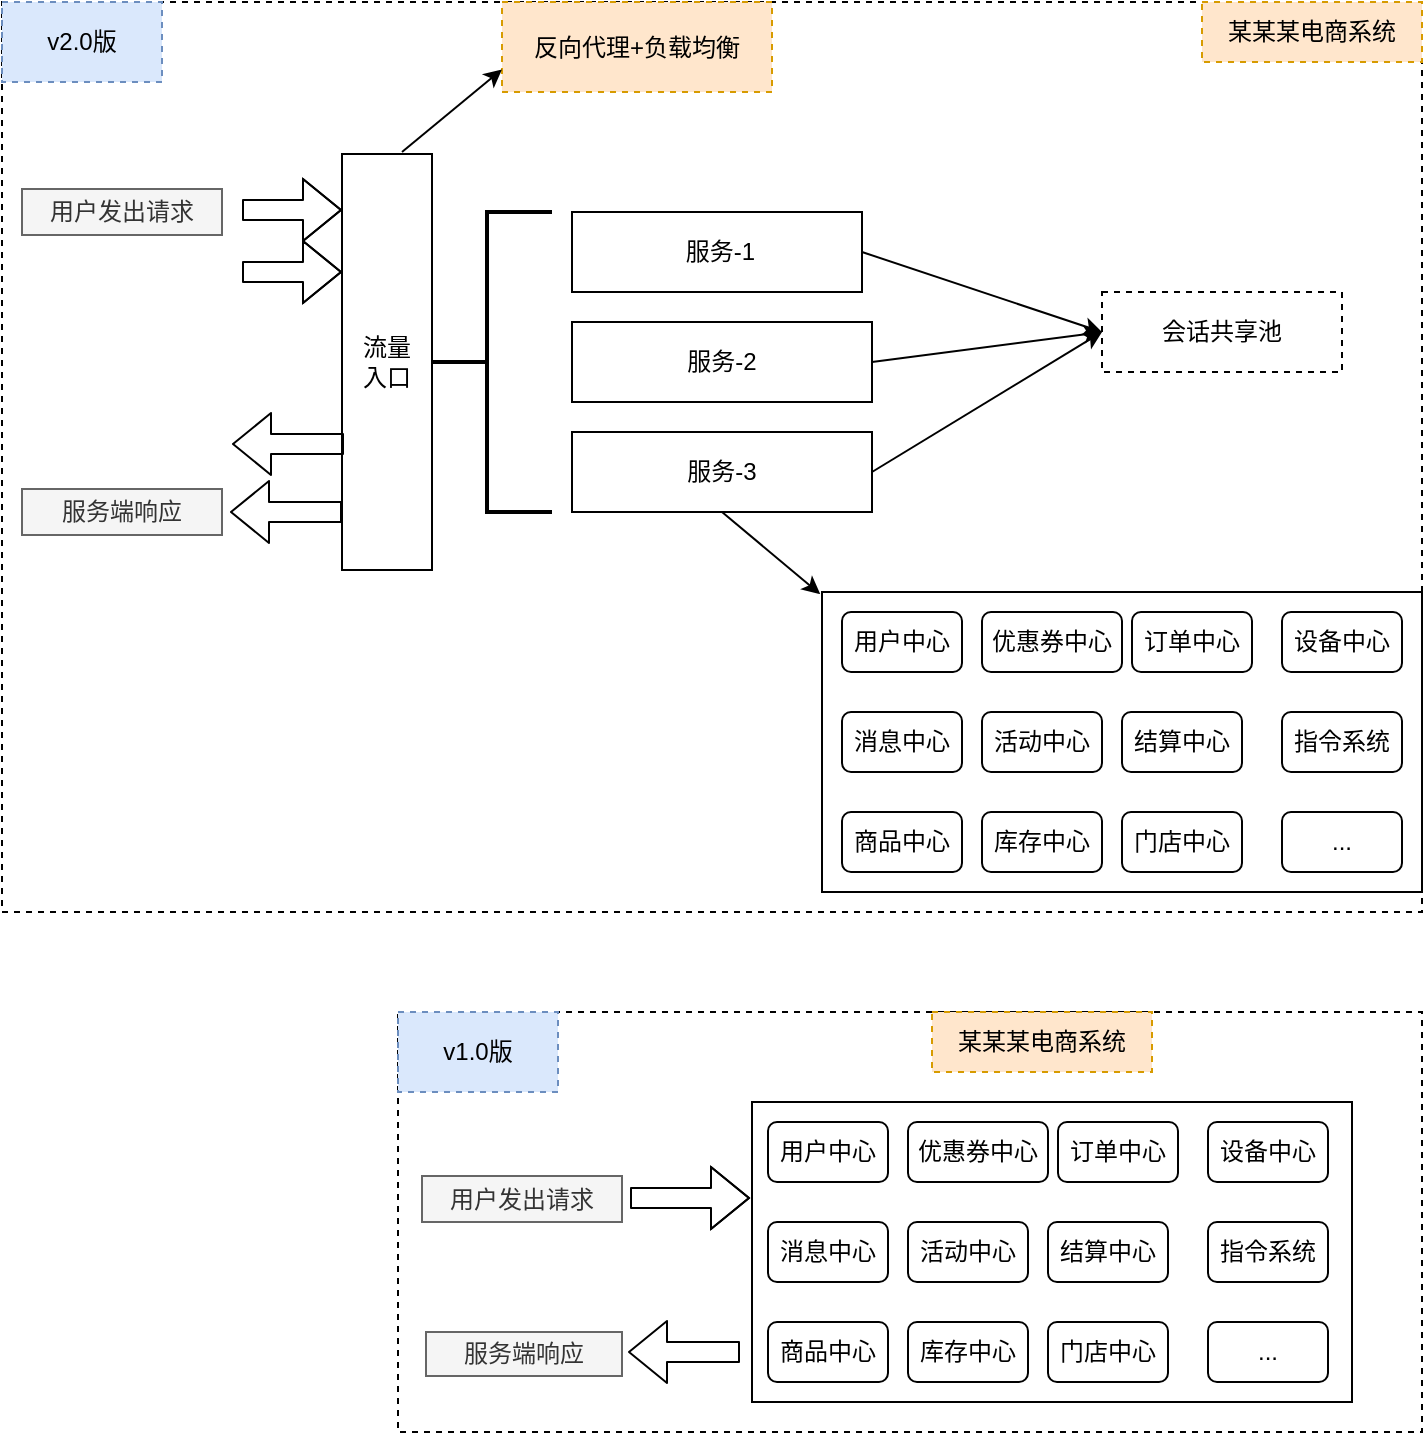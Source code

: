 <mxfile version="10.8.6" type="github"><diagram id="asRTKqdjKXouexTTnZNi" name="Page-1"><mxGraphModel dx="1393" dy="802" grid="1" gridSize="10" guides="1" tooltips="1" connect="1" arrows="1" fold="1" page="1" pageScale="1" pageWidth="827" pageHeight="1169" math="0" shadow="0"><root><mxCell id="0"/><mxCell id="1" parent="0"/><mxCell id="nvQcci1nYq-k1GDiDr36-45" value="" style="rounded=0;whiteSpace=wrap;html=1;dashed=1;" vertex="1" parent="1"><mxGeometry x="10" y="15" width="710" height="455" as="geometry"/></mxCell><mxCell id="nvQcci1nYq-k1GDiDr36-41" value="" style="rounded=0;whiteSpace=wrap;html=1;dashed=1;" vertex="1" parent="1"><mxGeometry x="208" y="520" width="512" height="210" as="geometry"/></mxCell><mxCell id="DJ6tr1pTwJDCxj9lopBI-1" value="" style="rounded=0;whiteSpace=wrap;html=1;" parent="1" vertex="1"><mxGeometry x="420" y="310" width="300" height="150" as="geometry"/></mxCell><mxCell id="DJ6tr1pTwJDCxj9lopBI-2" value="用户中心" style="rounded=1;whiteSpace=wrap;html=1;" parent="1" vertex="1"><mxGeometry x="430" y="320" width="60" height="30" as="geometry"/></mxCell><mxCell id="DJ6tr1pTwJDCxj9lopBI-3" value="优惠券中心" style="rounded=1;whiteSpace=wrap;html=1;" parent="1" vertex="1"><mxGeometry x="500" y="320" width="70" height="30" as="geometry"/></mxCell><mxCell id="DJ6tr1pTwJDCxj9lopBI-4" value="消息中心" style="rounded=1;whiteSpace=wrap;html=1;" parent="1" vertex="1"><mxGeometry x="430" y="370" width="60" height="30" as="geometry"/></mxCell><mxCell id="DJ6tr1pTwJDCxj9lopBI-5" value="活动中心" style="rounded=1;whiteSpace=wrap;html=1;" parent="1" vertex="1"><mxGeometry x="500" y="370" width="60" height="30" as="geometry"/></mxCell><mxCell id="DJ6tr1pTwJDCxj9lopBI-6" value="商品中心" style="rounded=1;whiteSpace=wrap;html=1;" parent="1" vertex="1"><mxGeometry x="430" y="420" width="60" height="30" as="geometry"/></mxCell><mxCell id="DJ6tr1pTwJDCxj9lopBI-7" value="库存中心" style="rounded=1;whiteSpace=wrap;html=1;" parent="1" vertex="1"><mxGeometry x="500" y="420" width="60" height="30" as="geometry"/></mxCell><mxCell id="DJ6tr1pTwJDCxj9lopBI-8" value="订单中心" style="rounded=1;whiteSpace=wrap;html=1;" parent="1" vertex="1"><mxGeometry x="575" y="320" width="60" height="30" as="geometry"/></mxCell><mxCell id="DJ6tr1pTwJDCxj9lopBI-9" value="结算中心" style="rounded=1;whiteSpace=wrap;html=1;" parent="1" vertex="1"><mxGeometry x="570" y="370" width="60" height="30" as="geometry"/></mxCell><mxCell id="DJ6tr1pTwJDCxj9lopBI-10" value="门店中心" style="rounded=1;whiteSpace=wrap;html=1;" parent="1" vertex="1"><mxGeometry x="570" y="420" width="60" height="30" as="geometry"/></mxCell><mxCell id="DJ6tr1pTwJDCxj9lopBI-11" value="设备中心" style="rounded=1;whiteSpace=wrap;html=1;" parent="1" vertex="1"><mxGeometry x="650" y="320" width="60" height="30" as="geometry"/></mxCell><mxCell id="DJ6tr1pTwJDCxj9lopBI-12" value="指令系统" style="rounded=1;whiteSpace=wrap;html=1;" parent="1" vertex="1"><mxGeometry x="650" y="370" width="60" height="30" as="geometry"/></mxCell><mxCell id="DJ6tr1pTwJDCxj9lopBI-13" value="..." style="rounded=1;whiteSpace=wrap;html=1;" parent="1" vertex="1"><mxGeometry x="650" y="420" width="60" height="30" as="geometry"/></mxCell><mxCell id="DJ6tr1pTwJDCxj9lopBI-14" value="&amp;nbsp;服务-1" style="rounded=0;whiteSpace=wrap;html=1;" parent="1" vertex="1"><mxGeometry x="295" y="120" width="145" height="40" as="geometry"/></mxCell><mxCell id="DJ6tr1pTwJDCxj9lopBI-15" value="&lt;span&gt;服务-2&lt;/span&gt;" style="rounded=0;whiteSpace=wrap;html=1;" parent="1" vertex="1"><mxGeometry x="295" y="175" width="150" height="40" as="geometry"/></mxCell><mxCell id="DJ6tr1pTwJDCxj9lopBI-16" value="" style="strokeWidth=2;html=1;shape=mxgraph.flowchart.annotation_2;align=left;pointerEvents=1" parent="1" vertex="1"><mxGeometry x="220" y="120" width="65" height="150" as="geometry"/></mxCell><mxCell id="DJ6tr1pTwJDCxj9lopBI-17" value="服务-3" style="rounded=0;whiteSpace=wrap;html=1;" parent="1" vertex="1"><mxGeometry x="295" y="230" width="150" height="40" as="geometry"/></mxCell><mxCell id="DJ6tr1pTwJDCxj9lopBI-21" value="" style="endArrow=classic;html=1;exitX=0.5;exitY=1;exitDx=0;exitDy=0;entryX=-0.003;entryY=0.007;entryDx=0;entryDy=0;entryPerimeter=0;" parent="1" source="DJ6tr1pTwJDCxj9lopBI-17" target="DJ6tr1pTwJDCxj9lopBI-1" edge="1"><mxGeometry width="50" height="50" relative="1" as="geometry"><mxPoint x="490" y="150" as="sourcePoint"/><mxPoint x="540" y="100" as="targetPoint"/></mxGeometry></mxCell><mxCell id="nvQcci1nYq-k1GDiDr36-1" value="&lt;span&gt;流量&lt;br&gt;入口&lt;br&gt;&lt;/span&gt;" style="rounded=0;whiteSpace=wrap;html=1;" vertex="1" parent="1"><mxGeometry x="180" y="91" width="45" height="208" as="geometry"/></mxCell><mxCell id="nvQcci1nYq-k1GDiDr36-9" value="" style="shape=flexArrow;endArrow=classic;html=1;" edge="1" parent="1"><mxGeometry width="50" height="50" relative="1" as="geometry"><mxPoint x="130" y="119" as="sourcePoint"/><mxPoint x="180" y="119" as="targetPoint"/><Array as="points"><mxPoint x="160" y="119"/></Array></mxGeometry></mxCell><mxCell id="nvQcci1nYq-k1GDiDr36-10" value="" style="shape=flexArrow;endArrow=classic;html=1;" edge="1" parent="1"><mxGeometry width="50" height="50" relative="1" as="geometry"><mxPoint x="130" y="150" as="sourcePoint"/><mxPoint x="180" y="150" as="targetPoint"/><Array as="points"><mxPoint x="160" y="150"/></Array></mxGeometry></mxCell><mxCell id="nvQcci1nYq-k1GDiDr36-13" value="用户发出请求" style="text;html=1;strokeColor=#666666;fillColor=#f5f5f5;align=center;verticalAlign=middle;whiteSpace=wrap;rounded=0;fontColor=#333333;" vertex="1" parent="1"><mxGeometry x="20" y="108.5" width="100" height="23" as="geometry"/></mxCell><mxCell id="nvQcci1nYq-k1GDiDr36-15" value="反向代理+负载均衡" style="text;html=1;strokeColor=#d79b00;fillColor=#ffe6cc;align=center;verticalAlign=middle;whiteSpace=wrap;rounded=0;dashed=1;" vertex="1" parent="1"><mxGeometry x="260" y="15" width="135" height="45" as="geometry"/></mxCell><mxCell id="nvQcci1nYq-k1GDiDr36-16" value="" style="endArrow=classic;html=1;entryX=0;entryY=0.75;entryDx=0;entryDy=0;" edge="1" parent="1" target="nvQcci1nYq-k1GDiDr36-15"><mxGeometry width="50" height="50" relative="1" as="geometry"><mxPoint x="210" y="90" as="sourcePoint"/><mxPoint x="410" y="320" as="targetPoint"/><Array as="points"><mxPoint x="210" y="90"/></Array></mxGeometry></mxCell><mxCell id="nvQcci1nYq-k1GDiDr36-17" value="会话共享池" style="rounded=0;whiteSpace=wrap;html=1;dashed=1;" vertex="1" parent="1"><mxGeometry x="560" y="160" width="120" height="40" as="geometry"/></mxCell><mxCell id="nvQcci1nYq-k1GDiDr36-18" value="" style="endArrow=classic;html=1;exitX=1;exitY=0.5;exitDx=0;exitDy=0;entryX=0;entryY=0.5;entryDx=0;entryDy=0;" edge="1" parent="1" source="DJ6tr1pTwJDCxj9lopBI-14" target="nvQcci1nYq-k1GDiDr36-17"><mxGeometry width="50" height="50" relative="1" as="geometry"><mxPoint x="650" y="260" as="sourcePoint"/><mxPoint x="700" y="210" as="targetPoint"/></mxGeometry></mxCell><mxCell id="nvQcci1nYq-k1GDiDr36-19" value="" style="endArrow=classic;html=1;exitX=1;exitY=0.5;exitDx=0;exitDy=0;entryX=0;entryY=0.5;entryDx=0;entryDy=0;" edge="1" parent="1" source="DJ6tr1pTwJDCxj9lopBI-15" target="nvQcci1nYq-k1GDiDr36-17"><mxGeometry width="50" height="50" relative="1" as="geometry"><mxPoint x="610" y="480" as="sourcePoint"/><mxPoint x="660" y="430" as="targetPoint"/></mxGeometry></mxCell><mxCell id="nvQcci1nYq-k1GDiDr36-20" value="" style="endArrow=classic;html=1;exitX=1;exitY=0.5;exitDx=0;exitDy=0;entryX=0;entryY=0.5;entryDx=0;entryDy=0;" edge="1" parent="1" source="DJ6tr1pTwJDCxj9lopBI-17" target="nvQcci1nYq-k1GDiDr36-17"><mxGeometry width="50" height="50" relative="1" as="geometry"><mxPoint x="455" y="205" as="sourcePoint"/><mxPoint x="630" y="320" as="targetPoint"/></mxGeometry></mxCell><mxCell id="nvQcci1nYq-k1GDiDr36-22" value="" style="rounded=0;whiteSpace=wrap;html=1;" vertex="1" parent="1"><mxGeometry x="385" y="565" width="300" height="150" as="geometry"/></mxCell><mxCell id="nvQcci1nYq-k1GDiDr36-23" value="用户中心" style="rounded=1;whiteSpace=wrap;html=1;" vertex="1" parent="1"><mxGeometry x="393" y="575" width="60" height="30" as="geometry"/></mxCell><mxCell id="nvQcci1nYq-k1GDiDr36-24" value="优惠券中心" style="rounded=1;whiteSpace=wrap;html=1;" vertex="1" parent="1"><mxGeometry x="463" y="575" width="70" height="30" as="geometry"/></mxCell><mxCell id="nvQcci1nYq-k1GDiDr36-25" value="消息中心" style="rounded=1;whiteSpace=wrap;html=1;" vertex="1" parent="1"><mxGeometry x="393" y="625" width="60" height="30" as="geometry"/></mxCell><mxCell id="nvQcci1nYq-k1GDiDr36-26" value="活动中心" style="rounded=1;whiteSpace=wrap;html=1;" vertex="1" parent="1"><mxGeometry x="463" y="625" width="60" height="30" as="geometry"/></mxCell><mxCell id="nvQcci1nYq-k1GDiDr36-27" value="商品中心" style="rounded=1;whiteSpace=wrap;html=1;" vertex="1" parent="1"><mxGeometry x="393" y="675" width="60" height="30" as="geometry"/></mxCell><mxCell id="nvQcci1nYq-k1GDiDr36-28" value="库存中心" style="rounded=1;whiteSpace=wrap;html=1;" vertex="1" parent="1"><mxGeometry x="463" y="675" width="60" height="30" as="geometry"/></mxCell><mxCell id="nvQcci1nYq-k1GDiDr36-29" value="订单中心" style="rounded=1;whiteSpace=wrap;html=1;" vertex="1" parent="1"><mxGeometry x="538" y="575" width="60" height="30" as="geometry"/></mxCell><mxCell id="nvQcci1nYq-k1GDiDr36-30" value="结算中心" style="rounded=1;whiteSpace=wrap;html=1;" vertex="1" parent="1"><mxGeometry x="533" y="625" width="60" height="30" as="geometry"/></mxCell><mxCell id="nvQcci1nYq-k1GDiDr36-31" value="门店中心" style="rounded=1;whiteSpace=wrap;html=1;" vertex="1" parent="1"><mxGeometry x="533" y="675" width="60" height="30" as="geometry"/></mxCell><mxCell id="nvQcci1nYq-k1GDiDr36-32" value="设备中心" style="rounded=1;whiteSpace=wrap;html=1;" vertex="1" parent="1"><mxGeometry x="613" y="575" width="60" height="30" as="geometry"/></mxCell><mxCell id="nvQcci1nYq-k1GDiDr36-33" value="指令系统" style="rounded=1;whiteSpace=wrap;html=1;" vertex="1" parent="1"><mxGeometry x="613" y="625" width="60" height="30" as="geometry"/></mxCell><mxCell id="nvQcci1nYq-k1GDiDr36-34" value="..." style="rounded=1;whiteSpace=wrap;html=1;" vertex="1" parent="1"><mxGeometry x="613" y="675" width="60" height="30" as="geometry"/></mxCell><mxCell id="nvQcci1nYq-k1GDiDr36-35" value="某某某电商系统" style="text;html=1;strokeColor=#d79b00;fillColor=#ffe6cc;align=center;verticalAlign=middle;whiteSpace=wrap;rounded=0;dashed=1;" vertex="1" parent="1"><mxGeometry x="475" y="520" width="110" height="30" as="geometry"/></mxCell><mxCell id="nvQcci1nYq-k1GDiDr36-38" value="" style="shape=flexArrow;endArrow=classic;html=1;" edge="1" parent="1"><mxGeometry width="50" height="50" relative="1" as="geometry"><mxPoint x="324" y="613" as="sourcePoint"/><mxPoint x="384" y="613" as="targetPoint"/><Array as="points"><mxPoint x="386.5" y="613"/><mxPoint x="351.5" y="613"/></Array></mxGeometry></mxCell><mxCell id="nvQcci1nYq-k1GDiDr36-39" value="用户发出请求" style="text;html=1;strokeColor=#666666;fillColor=#f5f5f5;align=center;verticalAlign=middle;whiteSpace=wrap;rounded=0;fontColor=#333333;" vertex="1" parent="1"><mxGeometry x="220" y="602" width="100" height="23" as="geometry"/></mxCell><mxCell id="nvQcci1nYq-k1GDiDr36-40" value="v1.0版" style="text;html=1;strokeColor=#6c8ebf;fillColor=#dae8fc;align=center;verticalAlign=middle;whiteSpace=wrap;rounded=0;dashed=1;" vertex="1" parent="1"><mxGeometry x="208" y="520" width="80" height="40" as="geometry"/></mxCell><mxCell id="nvQcci1nYq-k1GDiDr36-42" value="服务端响应" style="text;html=1;strokeColor=#666666;fillColor=#f5f5f5;align=center;verticalAlign=middle;whiteSpace=wrap;rounded=0;fontColor=#333333;" vertex="1" parent="1"><mxGeometry x="222" y="680" width="98" height="22" as="geometry"/></mxCell><mxCell id="nvQcci1nYq-k1GDiDr36-44" value="" style="shape=flexArrow;endArrow=classic;html=1;exitX=0.003;exitY=0.833;exitDx=0;exitDy=0;exitPerimeter=0;" edge="1" parent="1"><mxGeometry width="50" height="50" relative="1" as="geometry"><mxPoint x="379" y="690" as="sourcePoint"/><mxPoint x="323" y="690" as="targetPoint"/></mxGeometry></mxCell><mxCell id="nvQcci1nYq-k1GDiDr36-46" value="服务端响应" style="text;html=1;strokeColor=#666666;fillColor=#f5f5f5;align=center;verticalAlign=middle;whiteSpace=wrap;rounded=0;fontColor=#333333;" vertex="1" parent="1"><mxGeometry x="20" y="258.5" width="100" height="23" as="geometry"/></mxCell><mxCell id="nvQcci1nYq-k1GDiDr36-47" value="" style="shape=flexArrow;endArrow=classic;html=1;exitX=0.003;exitY=0.833;exitDx=0;exitDy=0;exitPerimeter=0;" edge="1" parent="1"><mxGeometry width="50" height="50" relative="1" as="geometry"><mxPoint x="180" y="270" as="sourcePoint"/><mxPoint x="124" y="270" as="targetPoint"/></mxGeometry></mxCell><mxCell id="nvQcci1nYq-k1GDiDr36-49" value="" style="shape=flexArrow;endArrow=classic;html=1;exitX=0.003;exitY=0.833;exitDx=0;exitDy=0;exitPerimeter=0;" edge="1" parent="1"><mxGeometry width="50" height="50" relative="1" as="geometry"><mxPoint x="181" y="236" as="sourcePoint"/><mxPoint x="125" y="236" as="targetPoint"/></mxGeometry></mxCell><mxCell id="nvQcci1nYq-k1GDiDr36-50" value="v2.0版" style="text;html=1;strokeColor=#6c8ebf;fillColor=#dae8fc;align=center;verticalAlign=middle;whiteSpace=wrap;rounded=0;dashed=1;" vertex="1" parent="1"><mxGeometry x="10" y="15" width="80" height="40" as="geometry"/></mxCell><mxCell id="nvQcci1nYq-k1GDiDr36-53" value="某某某电商系统" style="text;html=1;strokeColor=#d79b00;fillColor=#ffe6cc;align=center;verticalAlign=middle;whiteSpace=wrap;rounded=0;dashed=1;" vertex="1" parent="1"><mxGeometry x="610" y="15" width="110" height="30" as="geometry"/></mxCell></root></mxGraphModel></diagram></mxfile>